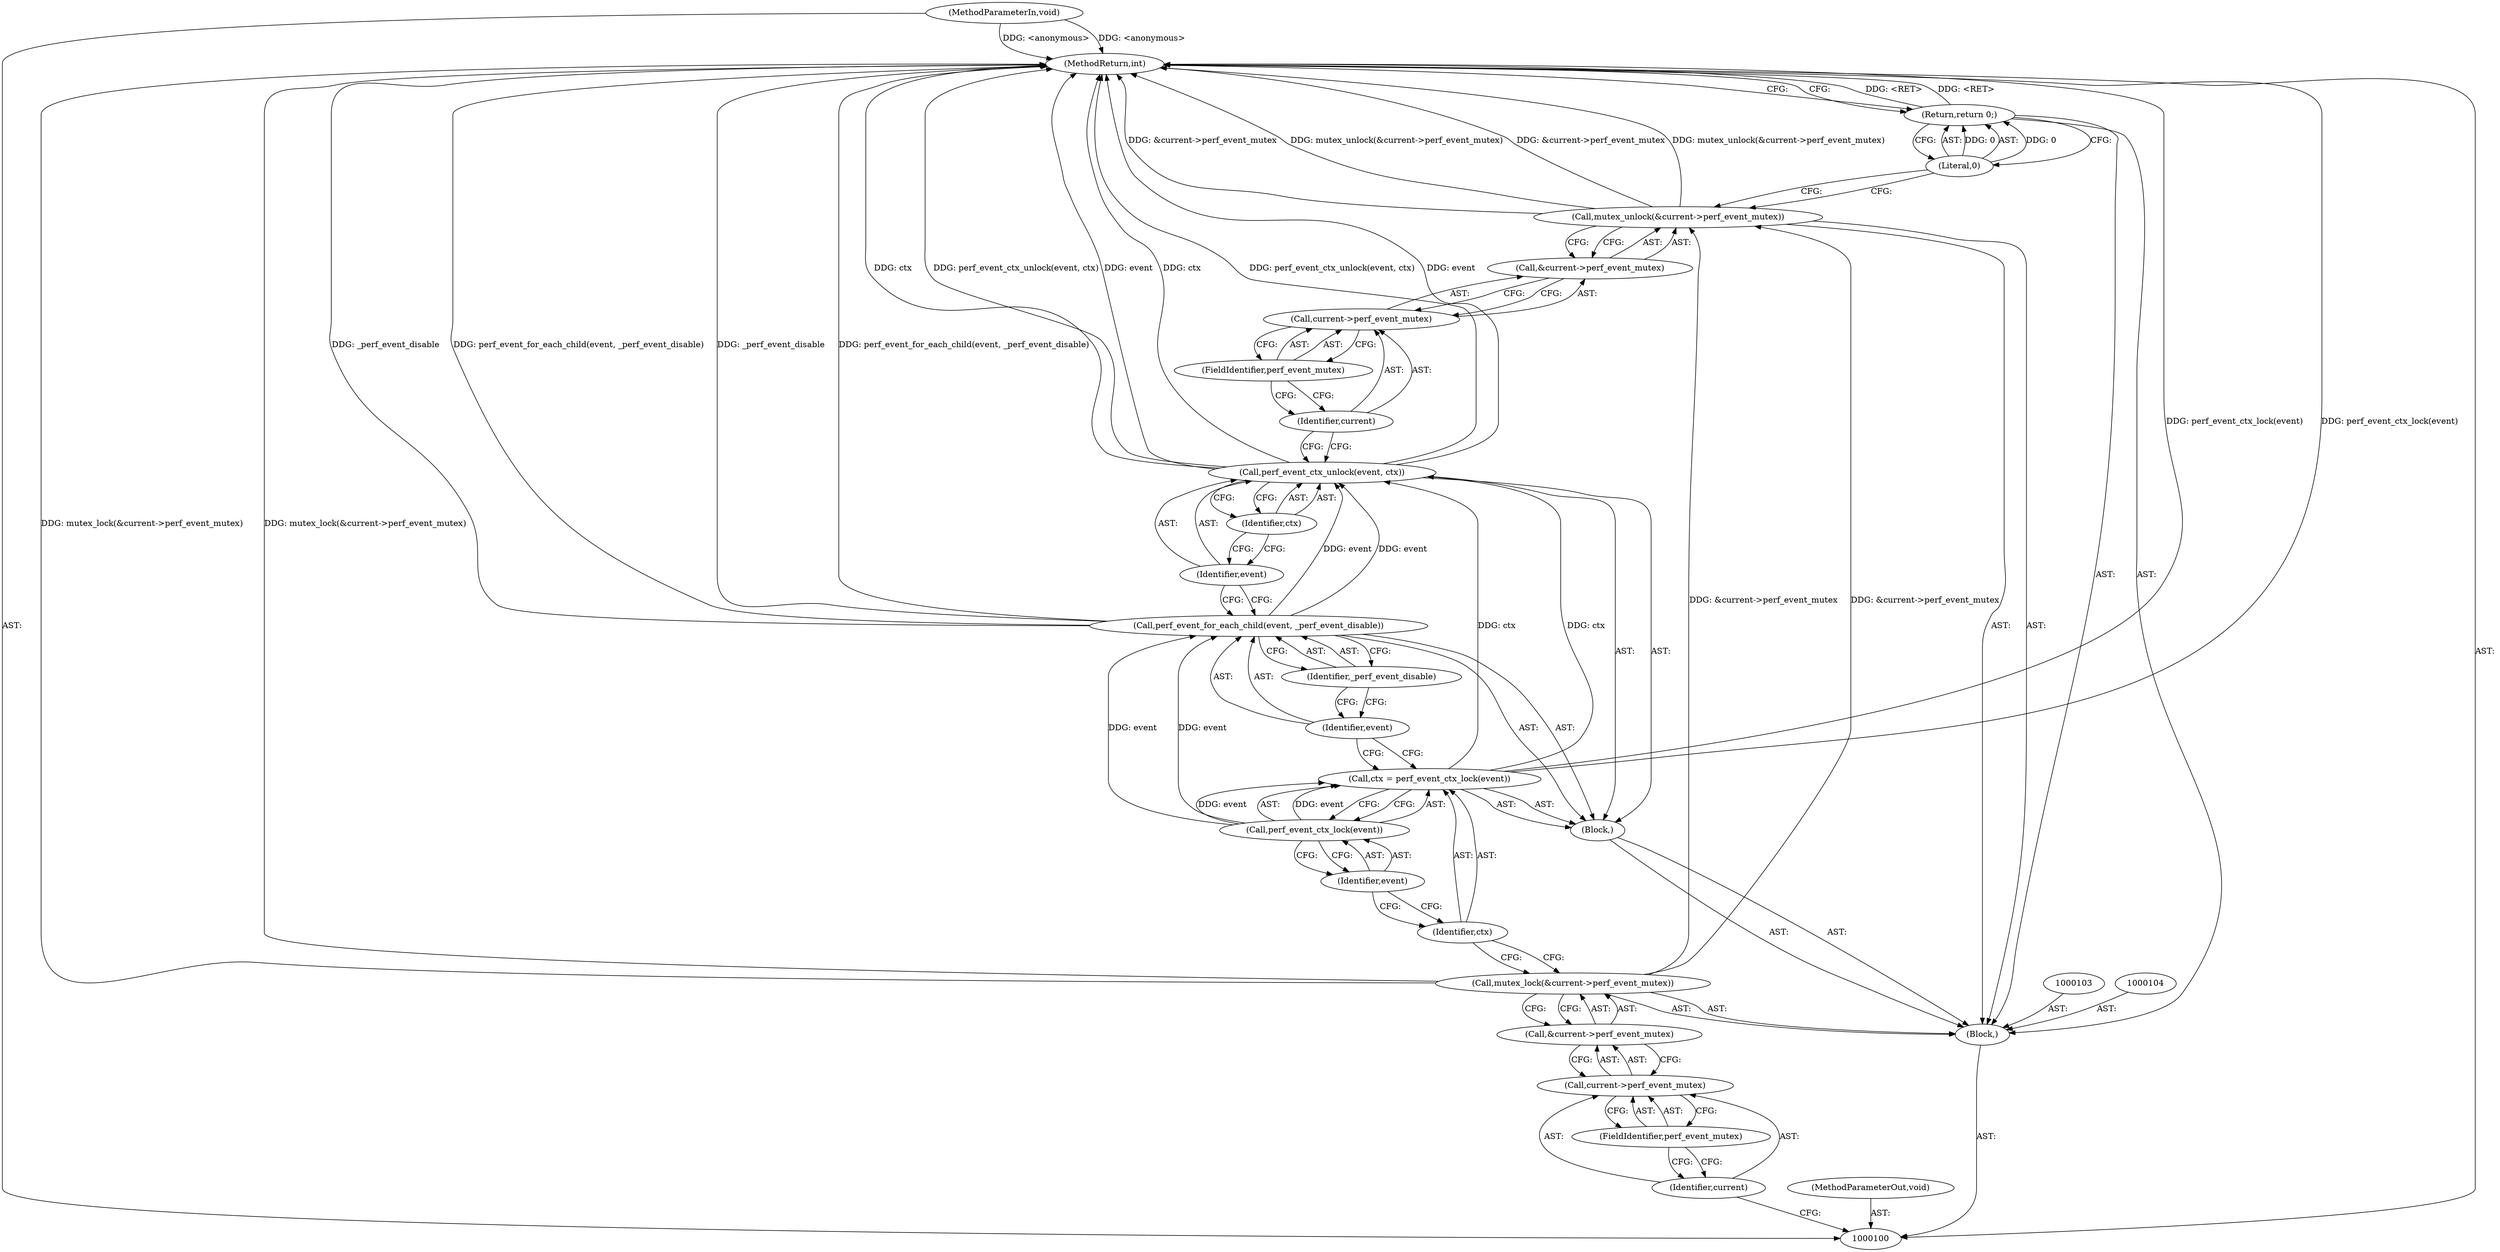 digraph "0_linux_f63a8daa5812afef4f06c962351687e1ff9ccb2b_7" {
"1000128" [label="(MethodReturn,int)"];
"1000101" [label="(MethodParameterIn,void)"];
"1000171" [label="(MethodParameterOut,void)"];
"1000118" [label="(Call,perf_event_ctx_unlock(event, ctx))"];
"1000119" [label="(Identifier,event)"];
"1000120" [label="(Identifier,ctx)"];
"1000122" [label="(Call,&current->perf_event_mutex)"];
"1000123" [label="(Call,current->perf_event_mutex)"];
"1000124" [label="(Identifier,current)"];
"1000121" [label="(Call,mutex_unlock(&current->perf_event_mutex))"];
"1000125" [label="(FieldIdentifier,perf_event_mutex)"];
"1000126" [label="(Return,return 0;)"];
"1000127" [label="(Literal,0)"];
"1000102" [label="(Block,)"];
"1000106" [label="(Call,&current->perf_event_mutex)"];
"1000107" [label="(Call,current->perf_event_mutex)"];
"1000108" [label="(Identifier,current)"];
"1000105" [label="(Call,mutex_lock(&current->perf_event_mutex))"];
"1000109" [label="(FieldIdentifier,perf_event_mutex)"];
"1000110" [label="(Block,)"];
"1000111" [label="(Call,ctx = perf_event_ctx_lock(event))"];
"1000112" [label="(Identifier,ctx)"];
"1000114" [label="(Identifier,event)"];
"1000113" [label="(Call,perf_event_ctx_lock(event))"];
"1000115" [label="(Call,perf_event_for_each_child(event, _perf_event_disable))"];
"1000116" [label="(Identifier,event)"];
"1000117" [label="(Identifier,_perf_event_disable)"];
"1000128" -> "1000100"  [label="AST: "];
"1000128" -> "1000126"  [label="CFG: "];
"1000115" -> "1000128"  [label="DDG: _perf_event_disable"];
"1000115" -> "1000128"  [label="DDG: perf_event_for_each_child(event, _perf_event_disable)"];
"1000105" -> "1000128"  [label="DDG: mutex_lock(&current->perf_event_mutex)"];
"1000118" -> "1000128"  [label="DDG: perf_event_ctx_unlock(event, ctx)"];
"1000118" -> "1000128"  [label="DDG: event"];
"1000118" -> "1000128"  [label="DDG: ctx"];
"1000121" -> "1000128"  [label="DDG: &current->perf_event_mutex"];
"1000121" -> "1000128"  [label="DDG: mutex_unlock(&current->perf_event_mutex)"];
"1000111" -> "1000128"  [label="DDG: perf_event_ctx_lock(event)"];
"1000101" -> "1000128"  [label="DDG: <anonymous>"];
"1000126" -> "1000128"  [label="DDG: <RET>"];
"1000101" -> "1000100"  [label="AST: "];
"1000101" -> "1000128"  [label="DDG: <anonymous>"];
"1000171" -> "1000100"  [label="AST: "];
"1000118" -> "1000110"  [label="AST: "];
"1000118" -> "1000120"  [label="CFG: "];
"1000119" -> "1000118"  [label="AST: "];
"1000120" -> "1000118"  [label="AST: "];
"1000124" -> "1000118"  [label="CFG: "];
"1000118" -> "1000128"  [label="DDG: perf_event_ctx_unlock(event, ctx)"];
"1000118" -> "1000128"  [label="DDG: event"];
"1000118" -> "1000128"  [label="DDG: ctx"];
"1000115" -> "1000118"  [label="DDG: event"];
"1000111" -> "1000118"  [label="DDG: ctx"];
"1000119" -> "1000118"  [label="AST: "];
"1000119" -> "1000115"  [label="CFG: "];
"1000120" -> "1000119"  [label="CFG: "];
"1000120" -> "1000118"  [label="AST: "];
"1000120" -> "1000119"  [label="CFG: "];
"1000118" -> "1000120"  [label="CFG: "];
"1000122" -> "1000121"  [label="AST: "];
"1000122" -> "1000123"  [label="CFG: "];
"1000123" -> "1000122"  [label="AST: "];
"1000121" -> "1000122"  [label="CFG: "];
"1000123" -> "1000122"  [label="AST: "];
"1000123" -> "1000125"  [label="CFG: "];
"1000124" -> "1000123"  [label="AST: "];
"1000125" -> "1000123"  [label="AST: "];
"1000122" -> "1000123"  [label="CFG: "];
"1000124" -> "1000123"  [label="AST: "];
"1000124" -> "1000118"  [label="CFG: "];
"1000125" -> "1000124"  [label="CFG: "];
"1000121" -> "1000102"  [label="AST: "];
"1000121" -> "1000122"  [label="CFG: "];
"1000122" -> "1000121"  [label="AST: "];
"1000127" -> "1000121"  [label="CFG: "];
"1000121" -> "1000128"  [label="DDG: &current->perf_event_mutex"];
"1000121" -> "1000128"  [label="DDG: mutex_unlock(&current->perf_event_mutex)"];
"1000105" -> "1000121"  [label="DDG: &current->perf_event_mutex"];
"1000125" -> "1000123"  [label="AST: "];
"1000125" -> "1000124"  [label="CFG: "];
"1000123" -> "1000125"  [label="CFG: "];
"1000126" -> "1000102"  [label="AST: "];
"1000126" -> "1000127"  [label="CFG: "];
"1000127" -> "1000126"  [label="AST: "];
"1000128" -> "1000126"  [label="CFG: "];
"1000126" -> "1000128"  [label="DDG: <RET>"];
"1000127" -> "1000126"  [label="DDG: 0"];
"1000127" -> "1000126"  [label="AST: "];
"1000127" -> "1000121"  [label="CFG: "];
"1000126" -> "1000127"  [label="CFG: "];
"1000127" -> "1000126"  [label="DDG: 0"];
"1000102" -> "1000100"  [label="AST: "];
"1000103" -> "1000102"  [label="AST: "];
"1000104" -> "1000102"  [label="AST: "];
"1000105" -> "1000102"  [label="AST: "];
"1000110" -> "1000102"  [label="AST: "];
"1000121" -> "1000102"  [label="AST: "];
"1000126" -> "1000102"  [label="AST: "];
"1000106" -> "1000105"  [label="AST: "];
"1000106" -> "1000107"  [label="CFG: "];
"1000107" -> "1000106"  [label="AST: "];
"1000105" -> "1000106"  [label="CFG: "];
"1000107" -> "1000106"  [label="AST: "];
"1000107" -> "1000109"  [label="CFG: "];
"1000108" -> "1000107"  [label="AST: "];
"1000109" -> "1000107"  [label="AST: "];
"1000106" -> "1000107"  [label="CFG: "];
"1000108" -> "1000107"  [label="AST: "];
"1000108" -> "1000100"  [label="CFG: "];
"1000109" -> "1000108"  [label="CFG: "];
"1000105" -> "1000102"  [label="AST: "];
"1000105" -> "1000106"  [label="CFG: "];
"1000106" -> "1000105"  [label="AST: "];
"1000112" -> "1000105"  [label="CFG: "];
"1000105" -> "1000128"  [label="DDG: mutex_lock(&current->perf_event_mutex)"];
"1000105" -> "1000121"  [label="DDG: &current->perf_event_mutex"];
"1000109" -> "1000107"  [label="AST: "];
"1000109" -> "1000108"  [label="CFG: "];
"1000107" -> "1000109"  [label="CFG: "];
"1000110" -> "1000102"  [label="AST: "];
"1000111" -> "1000110"  [label="AST: "];
"1000115" -> "1000110"  [label="AST: "];
"1000118" -> "1000110"  [label="AST: "];
"1000111" -> "1000110"  [label="AST: "];
"1000111" -> "1000113"  [label="CFG: "];
"1000112" -> "1000111"  [label="AST: "];
"1000113" -> "1000111"  [label="AST: "];
"1000116" -> "1000111"  [label="CFG: "];
"1000111" -> "1000128"  [label="DDG: perf_event_ctx_lock(event)"];
"1000113" -> "1000111"  [label="DDG: event"];
"1000111" -> "1000118"  [label="DDG: ctx"];
"1000112" -> "1000111"  [label="AST: "];
"1000112" -> "1000105"  [label="CFG: "];
"1000114" -> "1000112"  [label="CFG: "];
"1000114" -> "1000113"  [label="AST: "];
"1000114" -> "1000112"  [label="CFG: "];
"1000113" -> "1000114"  [label="CFG: "];
"1000113" -> "1000111"  [label="AST: "];
"1000113" -> "1000114"  [label="CFG: "];
"1000114" -> "1000113"  [label="AST: "];
"1000111" -> "1000113"  [label="CFG: "];
"1000113" -> "1000111"  [label="DDG: event"];
"1000113" -> "1000115"  [label="DDG: event"];
"1000115" -> "1000110"  [label="AST: "];
"1000115" -> "1000117"  [label="CFG: "];
"1000116" -> "1000115"  [label="AST: "];
"1000117" -> "1000115"  [label="AST: "];
"1000119" -> "1000115"  [label="CFG: "];
"1000115" -> "1000128"  [label="DDG: _perf_event_disable"];
"1000115" -> "1000128"  [label="DDG: perf_event_for_each_child(event, _perf_event_disable)"];
"1000113" -> "1000115"  [label="DDG: event"];
"1000115" -> "1000118"  [label="DDG: event"];
"1000116" -> "1000115"  [label="AST: "];
"1000116" -> "1000111"  [label="CFG: "];
"1000117" -> "1000116"  [label="CFG: "];
"1000117" -> "1000115"  [label="AST: "];
"1000117" -> "1000116"  [label="CFG: "];
"1000115" -> "1000117"  [label="CFG: "];
}
